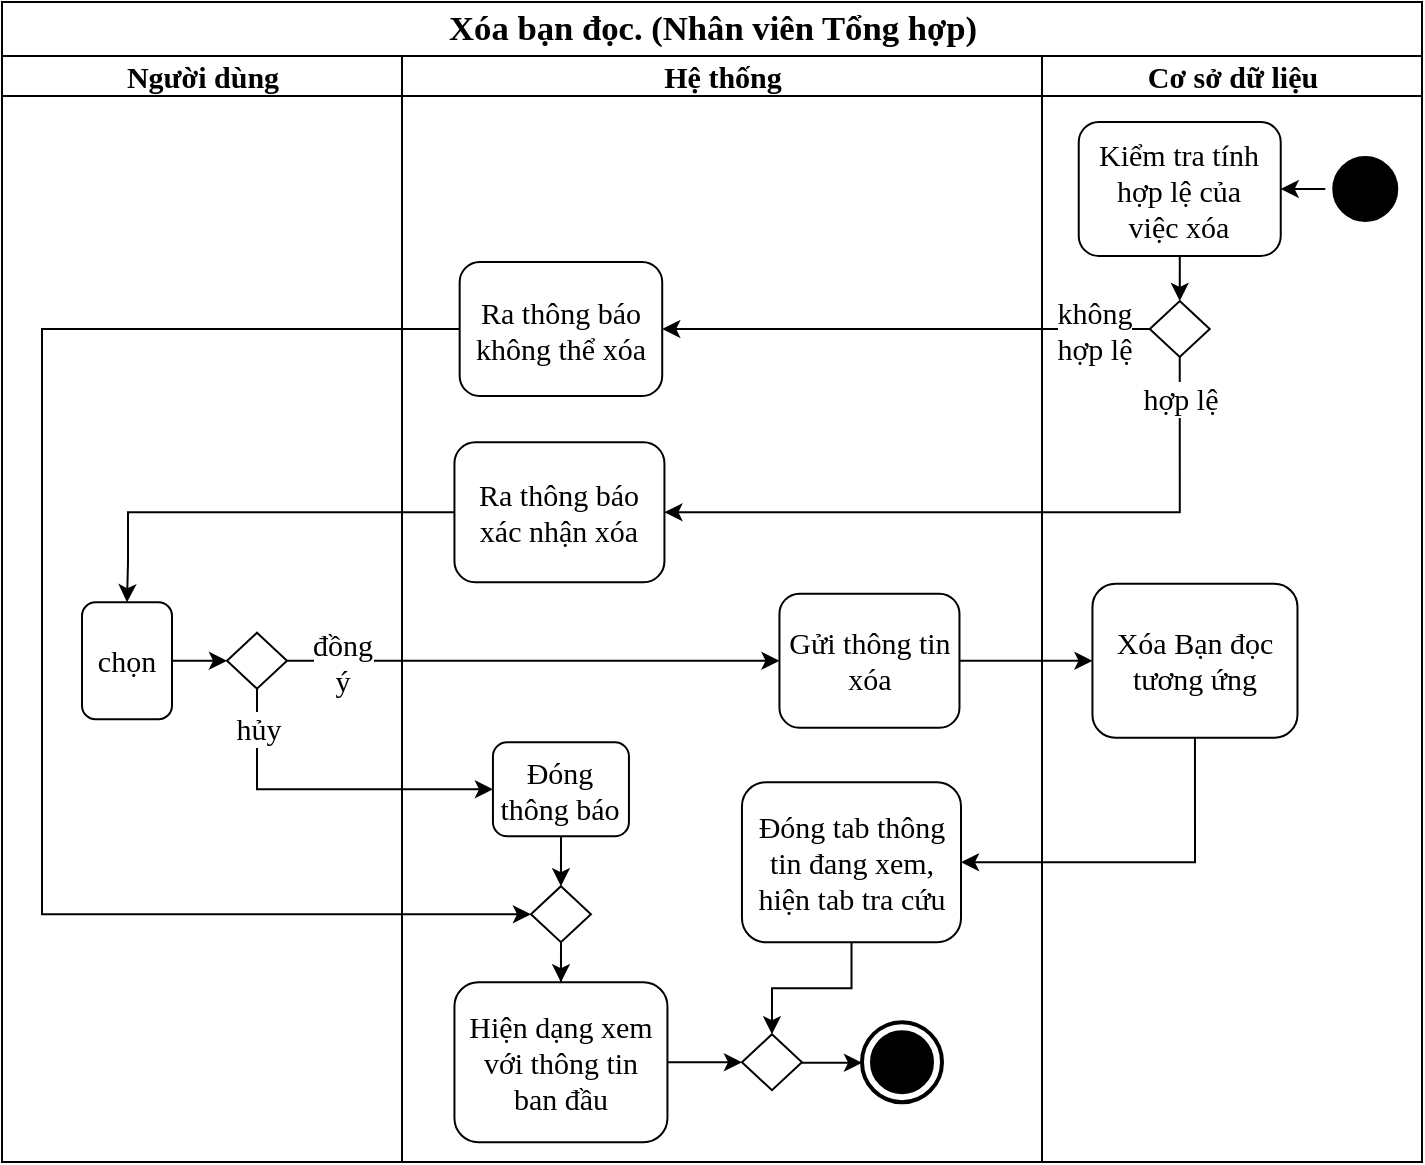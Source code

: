 <mxfile version="13.3.0" type="device"><diagram id="8VUYHRGgps18awLq4q4d" name="Page-1"><mxGraphModel dx="698" dy="587" grid="1" gridSize="10" guides="1" tooltips="1" connect="1" arrows="1" fold="1" page="1" pageScale="1" pageWidth="827" pageHeight="1169" math="0" shadow="0"><root><mxCell id="0"/><mxCell id="1" parent="0"/><mxCell id="bD_iZolfdFwd9rmxjZnh-7" value="&lt;span style=&quot;font-size: 13pt ; line-height: 107% ; font-family: &amp;#34;times new roman&amp;#34; , serif&quot;&gt;Xóa bạn đọc. (Nhân viên Tổng hợp)&lt;/span&gt;" style="swimlane;html=1;childLayout=stackLayout;resizeParent=1;resizeParentMax=0;startSize=27;rounded=0;glass=0;fontSize=15;fontFamily=Times New Roman;" parent="1" vertex="1"><mxGeometry x="40" y="30" width="710" height="580" as="geometry"/></mxCell><mxCell id="bD_iZolfdFwd9rmxjZnh-8" value="Người dùng" style="swimlane;html=1;startSize=20;fontSize=15;fontFamily=Times New Roman;" parent="bD_iZolfdFwd9rmxjZnh-7" vertex="1"><mxGeometry y="27" width="200" height="553" as="geometry"><mxRectangle y="20" width="30" height="460" as="alternateBounds"/></mxGeometry></mxCell><mxCell id="w8Wa-u_spmz55utIlVAw-1" style="edgeStyle=orthogonalEdgeStyle;rounded=0;orthogonalLoop=1;jettySize=auto;html=1;entryX=0;entryY=0.5;entryDx=0;entryDy=0;fontFamily=Times New Roman;fontSize=15;" parent="bD_iZolfdFwd9rmxjZnh-8" source="VSX_U9g0RhG26EY-jK5Y-102" edge="1"><mxGeometry relative="1" as="geometry"><mxPoint x="112.5" y="302.37" as="targetPoint"/></mxGeometry></mxCell><mxCell id="hIJGW4PkmCoTBNB-L6lb-40" value="" style="shape=rhombus;html=1;verticalLabelPosition=bottom;verticalAlignment=top;rounded=0;glass=0;strokeColor=#000000;fontFamily=Times New Roman;fontSize=15;" parent="bD_iZolfdFwd9rmxjZnh-8" vertex="1"><mxGeometry x="112.5" y="288.37" width="30" height="28" as="geometry"/></mxCell><mxCell id="VSX_U9g0RhG26EY-jK5Y-102" value="&lt;font face=&quot;times new roman, serif&quot;&gt;chọn&lt;/font&gt;" style="shape=rect;html=1;rounded=1;whiteSpace=wrap;align=center;glass=0;strokeColor=#000000;fontFamily=Times New Roman;fontSize=15;" parent="bD_iZolfdFwd9rmxjZnh-8" vertex="1"><mxGeometry x="40" y="273.12" width="45" height="58.5" as="geometry"/></mxCell><mxCell id="VSX_U9g0RhG26EY-jK5Y-8" value="" style="edgeStyle=orthogonalEdgeStyle;rounded=0;orthogonalLoop=1;jettySize=auto;html=1;fontSize=15;exitX=1;exitY=0.5;exitDx=0;exitDy=0;entryX=0;entryY=0.5;entryDx=0;entryDy=0;" parent="bD_iZolfdFwd9rmxjZnh-7" source="hIJGW4PkmCoTBNB-L6lb-40" target="VSX_U9g0RhG26EY-jK5Y-10" edge="1"><mxGeometry relative="1" as="geometry"><mxPoint x="360" y="350" as="targetPoint"/><Array as="points"><mxPoint x="340" y="329"/><mxPoint x="389" y="329"/></Array><mxPoint x="240" y="329.37" as="sourcePoint"/></mxGeometry></mxCell><mxCell id="VSX_U9g0RhG26EY-jK5Y-9" value="đồng&lt;br&gt;ý" style="edgeLabel;html=1;align=center;verticalAlign=middle;resizable=0;points=[];fontSize=15;fontFamily=Times New Roman;" parent="VSX_U9g0RhG26EY-jK5Y-8" vertex="1" connectable="0"><mxGeometry x="0.279" y="1" relative="1" as="geometry"><mxPoint x="-130.12" y="0.99" as="offset"/></mxGeometry></mxCell><mxCell id="bD_iZolfdFwd9rmxjZnh-65" value="" style="edgeStyle=orthogonalEdgeStyle;rounded=0;orthogonalLoop=1;jettySize=auto;html=1;endArrow=classic;endFill=1;fontFamily=Times New Roman;fontSize=15;exitX=0.5;exitY=1;exitDx=0;exitDy=0;entryX=0;entryY=0.5;entryDx=0;entryDy=0;" parent="bD_iZolfdFwd9rmxjZnh-7" source="hIJGW4PkmCoTBNB-L6lb-40" target="VSX_U9g0RhG26EY-jK5Y-65" edge="1"><mxGeometry relative="1" as="geometry"><mxPoint x="300" y="430.12" as="targetPoint"/><Array as="points"><mxPoint x="128" y="393.12"/></Array><mxPoint x="215" y="350.87" as="sourcePoint"/></mxGeometry></mxCell><mxCell id="bD_iZolfdFwd9rmxjZnh-68" value="hủy" style="edgeLabel;html=1;align=center;verticalAlign=middle;resizable=0;points=[];fontSize=15;fontFamily=Times New Roman;" parent="bD_iZolfdFwd9rmxjZnh-65" vertex="1" connectable="0"><mxGeometry x="-0.488" y="-2" relative="1" as="geometry"><mxPoint x="2" y="-23.95" as="offset"/></mxGeometry></mxCell><mxCell id="VSX_U9g0RhG26EY-jK5Y-17" value="" style="edgeStyle=orthogonalEdgeStyle;rounded=0;orthogonalLoop=1;jettySize=auto;html=1;exitX=1;exitY=0.5;exitDx=0;exitDy=0;fontSize=15;" parent="bD_iZolfdFwd9rmxjZnh-7" source="VSX_U9g0RhG26EY-jK5Y-10" target="VSX_U9g0RhG26EY-jK5Y-11" edge="1"><mxGeometry relative="1" as="geometry"><mxPoint x="469.98" y="400.12" as="sourcePoint"/><mxPoint x="627.48" y="420.12" as="targetPoint"/><Array as="points"/></mxGeometry></mxCell><mxCell id="hIJGW4PkmCoTBNB-L6lb-39" style="edgeStyle=orthogonalEdgeStyle;rounded=0;orthogonalLoop=1;jettySize=auto;html=1;entryX=0.5;entryY=0;entryDx=0;entryDy=0;" parent="bD_iZolfdFwd9rmxjZnh-7" source="VSX_U9g0RhG26EY-jK5Y-100" target="VSX_U9g0RhG26EY-jK5Y-102" edge="1"><mxGeometry relative="1" as="geometry"><mxPoint x="90" y="280.12" as="targetPoint"/><Array as="points"><mxPoint x="63" y="255.12"/><mxPoint x="63" y="280.12"/><mxPoint x="63" y="280.12"/></Array></mxGeometry></mxCell><mxCell id="hIJGW4PkmCoTBNB-L6lb-44" style="edgeStyle=orthogonalEdgeStyle;rounded=0;orthogonalLoop=1;jettySize=auto;html=1;entryX=1;entryY=0.5;entryDx=0;entryDy=0;exitX=0.5;exitY=1;exitDx=0;exitDy=0;" parent="bD_iZolfdFwd9rmxjZnh-7" source="VSX_U9g0RhG26EY-jK5Y-11" target="VSX_U9g0RhG26EY-jK5Y-52" edge="1"><mxGeometry relative="1" as="geometry"><mxPoint x="491.98" y="498.12" as="targetPoint"/><Array as="points"><mxPoint x="596" y="430"/></Array></mxGeometry></mxCell><mxCell id="bD_iZolfdFwd9rmxjZnh-9" value="Hệ thống" style="swimlane;html=1;startSize=20;fontSize=15;fontFamily=Times New Roman;" parent="bD_iZolfdFwd9rmxjZnh-7" vertex="1"><mxGeometry x="200" y="27" width="320" height="553" as="geometry"/></mxCell><mxCell id="QM7stSSMnKvItuc_dBxw-12" style="edgeStyle=orthogonalEdgeStyle;rounded=0;orthogonalLoop=1;jettySize=auto;html=1;entryX=0.5;entryY=0;entryDx=0;entryDy=0;" parent="bD_iZolfdFwd9rmxjZnh-9" source="VSX_U9g0RhG26EY-jK5Y-65" target="QM7stSSMnKvItuc_dBxw-10" edge="1"><mxGeometry relative="1" as="geometry"/></mxCell><mxCell id="QM7stSSMnKvItuc_dBxw-11" style="edgeStyle=orthogonalEdgeStyle;rounded=0;orthogonalLoop=1;jettySize=auto;html=1;entryX=0.5;entryY=0;entryDx=0;entryDy=0;entryPerimeter=0;" parent="bD_iZolfdFwd9rmxjZnh-9" source="QM7stSSMnKvItuc_dBxw-10" target="VSX_U9g0RhG26EY-jK5Y-108" edge="1"><mxGeometry relative="1" as="geometry"/></mxCell><mxCell id="hIJGW4PkmCoTBNB-L6lb-50" style="edgeStyle=orthogonalEdgeStyle;rounded=0;orthogonalLoop=1;jettySize=auto;html=1;entryX=0.5;entryY=0;entryDx=0;entryDy=0;" parent="bD_iZolfdFwd9rmxjZnh-9" source="VSX_U9g0RhG26EY-jK5Y-52" target="hIJGW4PkmCoTBNB-L6lb-48" edge="1"><mxGeometry relative="1" as="geometry"/></mxCell><mxCell id="bD_iZolfdFwd9rmxjZnh-79" value="" style="edgeStyle=orthogonalEdgeStyle;rounded=0;orthogonalLoop=1;jettySize=auto;html=1;endArrow=classic;endFill=1;fontFamily=Times New Roman;fontSize=15;exitX=0.953;exitY=0.51;exitDx=0;exitDy=0;exitPerimeter=0;entryX=0;entryY=0.5;entryDx=0;entryDy=0;entryPerimeter=0;" parent="bD_iZolfdFwd9rmxjZnh-9" source="hIJGW4PkmCoTBNB-L6lb-48" target="Hy6h8Rxbwnxvp1ZWgADI-1" edge="1"><mxGeometry relative="1" as="geometry"><mxPoint x="217.22" y="503.154" as="sourcePoint"/><mxPoint x="220" y="503.12" as="targetPoint"/></mxGeometry></mxCell><mxCell id="VSX_U9g0RhG26EY-jK5Y-111" value="" style="edgeStyle=orthogonalEdgeStyle;rounded=0;orthogonalLoop=1;jettySize=auto;html=1;fontSize=15;entryX=0;entryY=0.5;entryDx=0;entryDy=0;" parent="bD_iZolfdFwd9rmxjZnh-9" source="VSX_U9g0RhG26EY-jK5Y-108" target="hIJGW4PkmCoTBNB-L6lb-48" edge="1"><mxGeometry relative="1" as="geometry"><mxPoint x="416.22" y="586.62" as="sourcePoint"/><mxPoint x="168.72" y="503.154" as="targetPoint"/></mxGeometry></mxCell><mxCell id="QM7stSSMnKvItuc_dBxw-2" style="edgeStyle=orthogonalEdgeStyle;rounded=0;orthogonalLoop=1;jettySize=auto;html=1;entryX=0;entryY=0.5;entryDx=0;entryDy=0;" parent="bD_iZolfdFwd9rmxjZnh-9" source="hIJGW4PkmCoTBNB-L6lb-27" target="QM7stSSMnKvItuc_dBxw-10" edge="1"><mxGeometry relative="1" as="geometry"><mxPoint x="29" y="433.12" as="targetPoint"/><Array as="points"><mxPoint x="-180" y="136.12"/><mxPoint x="-180" y="429.12"/></Array></mxGeometry></mxCell><mxCell id="Hy6h8Rxbwnxvp1ZWgADI-1" value="" style="html=1;shape=mxgraph.sysml.actFinal;strokeWidth=2;verticalLabelPosition=bottom;verticalAlignment=top;" parent="bD_iZolfdFwd9rmxjZnh-9" vertex="1"><mxGeometry x="230" y="483.12" width="40" height="40" as="geometry"/></mxCell><mxCell id="hIJGW4PkmCoTBNB-L6lb-48" value="" style="shape=rhombus;html=1;verticalLabelPosition=bottom;verticalAlignment=top;rounded=0;glass=0;strokeColor=#000000;fontFamily=Times New Roman;fontSize=15;" parent="bD_iZolfdFwd9rmxjZnh-9" vertex="1"><mxGeometry x="169.98" y="489.12" width="30" height="28" as="geometry"/></mxCell><mxCell id="VSX_U9g0RhG26EY-jK5Y-108" value="&lt;span style=&quot;font-family: &amp;#34;times new roman&amp;#34; , serif&quot;&gt;Hiện dạng xem với thông tin &lt;br&gt;ban đầu&lt;/span&gt;" style="shape=rect;html=1;rounded=1;whiteSpace=wrap;align=center;glass=0;strokeColor=#000000;fontFamily=Times New Roman;fontSize=15;" parent="bD_iZolfdFwd9rmxjZnh-9" vertex="1"><mxGeometry x="26.22" y="463.12" width="106.5" height="80" as="geometry"/></mxCell><mxCell id="VSX_U9g0RhG26EY-jK5Y-100" value="&lt;span style=&quot;font-size: 15px ; line-height: 107% ; font-family: &amp;#34;times new roman&amp;#34; , serif&quot;&gt;Ra thông báo xác nhận xóa&lt;/span&gt;" style="shape=rect;html=1;rounded=1;whiteSpace=wrap;align=center;glass=0;strokeColor=#000000;fontFamily=Times New Roman;fontSize=15;" parent="bD_iZolfdFwd9rmxjZnh-9" vertex="1"><mxGeometry x="26.22" y="193.12" width="105" height="70" as="geometry"/></mxCell><mxCell id="hIJGW4PkmCoTBNB-L6lb-27" value="Ra thông báo không thể xóa" style="shape=rect;html=1;rounded=1;whiteSpace=wrap;align=center;glass=0;strokeColor=#000000;fontFamily=Times New Roman;fontSize=15;" parent="bD_iZolfdFwd9rmxjZnh-9" vertex="1"><mxGeometry x="28.83" y="103" width="101.28" height="67" as="geometry"/></mxCell><mxCell id="VSX_U9g0RhG26EY-jK5Y-52" value="&lt;font face=&quot;times new roman, serif&quot;&gt;Đóng tab thông tin đang xem, hiện tab tra cứu&lt;br&gt;&lt;/font&gt;" style="shape=rect;html=1;rounded=1;whiteSpace=wrap;align=center;glass=0;strokeColor=#000000;fontFamily=Times New Roman;fontSize=15;" parent="bD_iZolfdFwd9rmxjZnh-9" vertex="1"><mxGeometry x="169.98" y="363.12" width="109.52" height="80" as="geometry"/></mxCell><mxCell id="VSX_U9g0RhG26EY-jK5Y-10" value="&lt;span style=&quot;font-size: 15px ; line-height: 107% ; font-family: &amp;#34;times new roman&amp;#34; , serif&quot;&gt;Gửi thông tin xóa&lt;/span&gt;" style="shape=rect;html=1;rounded=1;whiteSpace=wrap;align=center;glass=0;strokeColor=#000000;fontFamily=Times New Roman;fontSize=15;" parent="bD_iZolfdFwd9rmxjZnh-9" vertex="1"><mxGeometry x="188.72" y="268.87" width="90.02" height="67" as="geometry"/></mxCell><mxCell id="QM7stSSMnKvItuc_dBxw-10" value="" style="shape=rhombus;html=1;verticalLabelPosition=bottom;verticalAlignment=top;rounded=0;glass=0;strokeColor=#000000;fontFamily=Times New Roman;fontSize=15;" parent="bD_iZolfdFwd9rmxjZnh-9" vertex="1"><mxGeometry x="64.47" y="415.12" width="30" height="28" as="geometry"/></mxCell><mxCell id="VSX_U9g0RhG26EY-jK5Y-65" value="&lt;font face=&quot;times new roman, serif&quot;&gt;Đóng thông báo&lt;/font&gt;" style="shape=rect;html=1;rounded=1;whiteSpace=wrap;align=center;glass=0;strokeColor=#000000;fontFamily=Times New Roman;fontSize=15;" parent="bD_iZolfdFwd9rmxjZnh-9" vertex="1"><mxGeometry x="45.47" y="343.12" width="68" height="47" as="geometry"/></mxCell><mxCell id="VSX_U9g0RhG26EY-jK5Y-5" value="" style="edgeStyle=orthogonalEdgeStyle;rounded=0;orthogonalLoop=1;jettySize=auto;html=1;fontSize=15;exitX=0;exitY=0.5;exitDx=0;exitDy=0;entryX=1;entryY=0.5;entryDx=0;entryDy=0;" parent="bD_iZolfdFwd9rmxjZnh-7" source="hIJGW4PkmCoTBNB-L6lb-32" target="hIJGW4PkmCoTBNB-L6lb-27" edge="1"><mxGeometry relative="1" as="geometry"><mxPoint x="680" y="287.625" as="sourcePoint"/><mxPoint x="468.72" y="273.38" as="targetPoint"/><Array as="points"/></mxGeometry></mxCell><mxCell id="VSX_U9g0RhG26EY-jK5Y-6" value="không&lt;br&gt;hợp lệ" style="edgeLabel;html=1;align=center;verticalAlign=middle;resizable=0;points=[];fontSize=15;fontFamily=Times New Roman;" parent="VSX_U9g0RhG26EY-jK5Y-5" vertex="1" connectable="0"><mxGeometry x="-0.305" relative="1" as="geometry"><mxPoint x="56.49" y="-8.882e-16" as="offset"/></mxGeometry></mxCell><mxCell id="VSX_U9g0RhG26EY-jK5Y-67" value="" style="edgeStyle=orthogonalEdgeStyle;rounded=0;orthogonalLoop=1;jettySize=auto;html=1;fontSize=15;exitX=0.5;exitY=1;exitDx=0;exitDy=0;entryX=1;entryY=0.5;entryDx=0;entryDy=0;" parent="bD_iZolfdFwd9rmxjZnh-7" source="hIJGW4PkmCoTBNB-L6lb-32" target="VSX_U9g0RhG26EY-jK5Y-100" edge="1"><mxGeometry relative="1" as="geometry"><mxPoint x="560" y="430" as="targetPoint"/><Array as="points"><mxPoint x="589" y="255"/></Array><mxPoint x="700" y="305.25" as="sourcePoint"/></mxGeometry></mxCell><mxCell id="hIJGW4PkmCoTBNB-L6lb-37" value="&lt;span style=&quot;font-family: &amp;#34;times new roman&amp;#34; ; font-size: 15px&quot;&gt;hợp lệ&lt;/span&gt;" style="edgeLabel;html=1;align=center;verticalAlign=middle;resizable=0;points=[];" parent="VSX_U9g0RhG26EY-jK5Y-67" vertex="1" connectable="0"><mxGeometry x="-0.88" relative="1" as="geometry"><mxPoint as="offset"/></mxGeometry></mxCell><mxCell id="bD_iZolfdFwd9rmxjZnh-10" value="Cơ sở dữ liệu" style="swimlane;html=1;startSize=20;fontSize=15;fontFamily=Times New Roman;" parent="bD_iZolfdFwd9rmxjZnh-7" vertex="1"><mxGeometry x="520" y="27" width="190" height="553" as="geometry"/></mxCell><mxCell id="J5k6UpL44aLbVHpaXnqz-2" style="edgeStyle=orthogonalEdgeStyle;rounded=0;orthogonalLoop=1;jettySize=auto;html=1;entryX=0.5;entryY=0;entryDx=0;entryDy=0;" parent="bD_iZolfdFwd9rmxjZnh-10" source="VSX_U9g0RhG26EY-jK5Y-79" target="hIJGW4PkmCoTBNB-L6lb-32" edge="1"><mxGeometry relative="1" as="geometry"><mxPoint x="90" y="243" as="targetPoint"/></mxGeometry></mxCell><mxCell id="hIJGW4PkmCoTBNB-L6lb-32" value="" style="shape=rhombus;html=1;verticalLabelPosition=bottom;verticalAlignment=top;rounded=0;glass=0;strokeColor=#000000;fontFamily=Times New Roman;fontSize=15;" parent="bD_iZolfdFwd9rmxjZnh-10" vertex="1"><mxGeometry x="53.87" y="122.5" width="30" height="28" as="geometry"/></mxCell><mxCell id="bD_iZolfdFwd9rmxjZnh-13" value="" style="ellipse;html=1;shape=startState;fillColor=#000000;strokeColor=#000000;rounded=0;glass=0;fontFamily=Times New Roman;fontSize=15;" parent="bD_iZolfdFwd9rmxjZnh-10" vertex="1"><mxGeometry x="141.63" y="46.5" width="40" height="40" as="geometry"/></mxCell><mxCell id="VSX_U9g0RhG26EY-jK5Y-79" value="&lt;font face=&quot;times new roman, serif&quot;&gt;Kiểm tra tính hợp lệ của&lt;br&gt;việc xóa&lt;/font&gt;" style="shape=rect;html=1;rounded=1;whiteSpace=wrap;align=center;glass=0;strokeColor=#000000;fontFamily=Times New Roman;fontSize=15;" parent="bD_iZolfdFwd9rmxjZnh-10" vertex="1"><mxGeometry x="18.37" y="33" width="101" height="67" as="geometry"/></mxCell><mxCell id="QM7stSSMnKvItuc_dBxw-4" style="edgeStyle=orthogonalEdgeStyle;rounded=0;orthogonalLoop=1;jettySize=auto;html=1;entryX=1;entryY=0.5;entryDx=0;entryDy=0;" parent="bD_iZolfdFwd9rmxjZnh-10" source="bD_iZolfdFwd9rmxjZnh-13" target="VSX_U9g0RhG26EY-jK5Y-79" edge="1"><mxGeometry relative="1" as="geometry"/></mxCell><mxCell id="VSX_U9g0RhG26EY-jK5Y-11" value="&lt;font face=&quot;times new roman, serif&quot;&gt;Xóa Bạn đọc&lt;br&gt;tương ứng&lt;/font&gt;" style="shape=rect;html=1;rounded=1;whiteSpace=wrap;align=center;glass=0;strokeColor=#000000;fontFamily=Times New Roman;fontSize=15;" parent="bD_iZolfdFwd9rmxjZnh-10" vertex="1"><mxGeometry x="25.22" y="263.87" width="102.52" height="77" as="geometry"/></mxCell></root></mxGraphModel></diagram></mxfile>